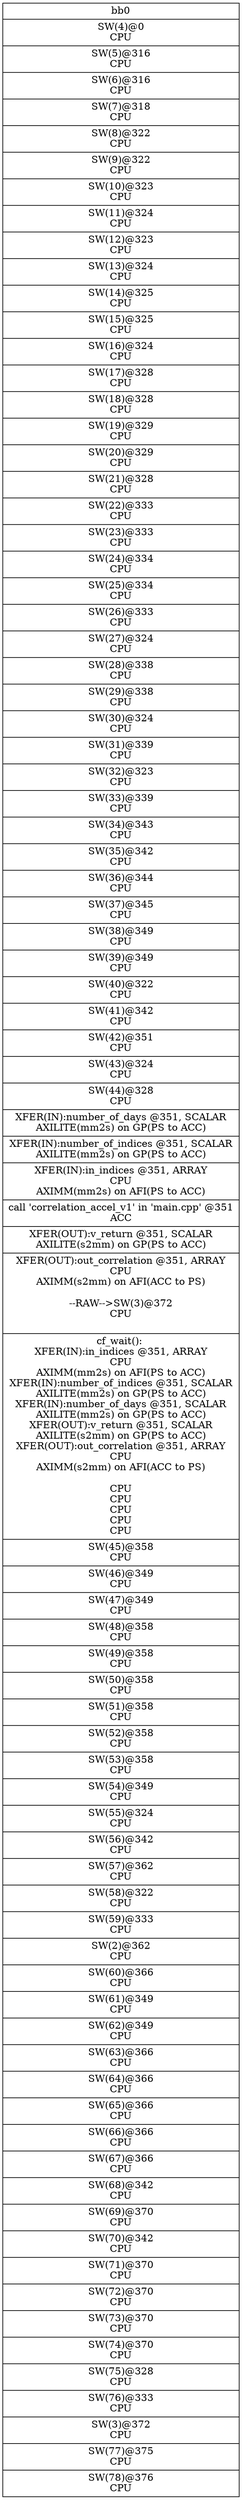 digraph CDFG {
node [shape=record];
bb0 [shape=record, label = "{bb0|<x0x2e4ef50>SW(4)@0\nCPU\n|<x0x2e4f090>SW(5)@316\nCPU\n|<x0x2e4f360>SW(6)@316\nCPU\n|<x0x2e4f5a0>SW(7)@318\nCPU\n|<x0x2e4f7b0>SW(8)@322\nCPU\n|<x0x2e4f9e0>SW(9)@322\nCPU\n|<x0x2e4fc10>SW(10)@323\nCPU\n|<x0x2e4b920>SW(11)@324\nCPU\n|<x0x2e4bb20>SW(12)@323\nCPU\n|<x0x2e4bd50>SW(13)@324\nCPU\n|<x0x2e4bf80>SW(14)@325\nCPU\n|<x0x2e4c1d0>SW(15)@325\nCPU\n|<x0x2e4c3e0>SW(16)@324\nCPU\n|<x0x2e4c620>SW(17)@328\nCPU\n|<x0x2e4c850>SW(18)@328\nCPU\n|<x0x2e4ca80>SW(19)@329\nCPU\n|<x0x2e4ccd0>SW(20)@329\nCPU\n|<x0x2e4cee0>SW(21)@328\nCPU\n|<x0x2e4d120>SW(22)@333\nCPU\n|<x0x2e4d350>SW(23)@333\nCPU\n|<x0x2e4d580>SW(24)@334\nCPU\n|<x0x2e4d7d0>SW(25)@334\nCPU\n|<x0x2e51260>SW(26)@333\nCPU\n|<x0x2e514a0>SW(27)@324\nCPU\n|<x0x2e516d0>SW(28)@338\nCPU\n|<x0x2e518e0>SW(29)@338\nCPU\n|<x0x2e51b00>SW(30)@324\nCPU\n|<x0x2e51d30>SW(31)@339\nCPU\n|<x0x2e51f40>SW(32)@323\nCPU\n|<x0x2e52170>SW(33)@339\nCPU\n|<x0x2e523a0>SW(34)@343\nCPU\n|<x0x2e525f0>SW(35)@342\nCPU\n|<x0x2e52840>SW(36)@344\nCPU\n|<x0x2e52ab0>SW(37)@345\nCPU\n|<x0x2e52d00>SW(38)@349\nCPU\n|<x0x2e52f20>SW(39)@349\nCPU\n|<x0x2e53300>SW(40)@322\nCPU\n|<x0x2e534c0>SW(41)@342\nCPU\n|<x0x2e53710>SW(42)@351\nCPU\n|<x0x2e53930>SW(43)@324\nCPU\n|<x0x2e53b60>SW(44)@328\nCPU\n|<x0x2e587b0>XFER(IN):number_of_days @351, SCALAR\nAXILITE(mm2s) on GP(PS to ACC)\n|<x0x2e58890>XFER(IN):number_of_indices @351, SCALAR\nAXILITE(mm2s) on GP(PS to ACC)\n|<x0x2e58970>XFER(IN):in_indices @351, ARRAY\nCPU\nAXIMM(mm2s) on AFI(PS to ACC)\n|<x0x2e481f0>call 'correlation_accel_v1' in 'main.cpp' @351\nACC\n|<x0x2e59720>XFER(OUT):v_return @351, SCALAR\nAXILITE(s2mm) on GP(PS to ACC)\n|<x0x2e59610>XFER(OUT):out_correlation @351, ARRAY\nCPU\nAXIMM(s2mm) on AFI(ACC to PS)\n\n--RAW--\>SW(3)@372\nCPU\n\n|<x0x2e4b670>cf_wait(): \nXFER(IN):in_indices @351, ARRAY\nCPU\nAXIMM(mm2s) on AFI(PS to ACC)\nXFER(IN):number_of_indices @351, SCALAR\nAXILITE(mm2s) on GP(PS to ACC)\nXFER(IN):number_of_days @351, SCALAR\nAXILITE(mm2s) on GP(PS to ACC)\nXFER(OUT):v_return @351, SCALAR\nAXILITE(s2mm) on GP(PS to ACC)\nXFER(OUT):out_correlation @351, ARRAY\nCPU\nAXIMM(s2mm) on AFI(ACC to PS)\n\nCPU\nCPU\nCPU\nCPU\nCPU\n|<x0x2e53db0>SW(45)@358\nCPU\n|<x0x2e53fd0>SW(46)@349\nCPU\n|<x0x2e54210>SW(47)@349\nCPU\n|<x0x2e54440>SW(48)@358\nCPU\n|<x0x2e54650>SW(49)@358\nCPU\n|<x0x2e54860>SW(50)@358\nCPU\n|<x0x2e54a70>SW(51)@358\nCPU\n|<x0x2e54c80>SW(52)@358\nCPU\n|<x0x2e54ee0>SW(53)@358\nCPU\n|<x0x2e55100>SW(54)@349\nCPU\n|<x0x2e55400>SW(55)@324\nCPU\n|<x0x2e55570>SW(56)@342\nCPU\n|<x0x2e557c0>SW(57)@362\nCPU\n|<x0x2e559e0>SW(58)@322\nCPU\n|<x0x2e55c10>SW(59)@333\nCPU\n|<x0x2e4b800>SW(2)@362\nCPU\n|<x0x2e55e60>SW(60)@366\nCPU\n|<x0x2e56080>SW(61)@349\nCPU\n|<x0x2e562c0>SW(62)@349\nCPU\n|<x0x2e564f0>SW(63)@366\nCPU\n|<x0x2e56700>SW(64)@366\nCPU\n|<x0x2e56910>SW(65)@366\nCPU\n|<x0x2e56b20>SW(66)@366\nCPU\n|<x0x2e56d30>SW(67)@366\nCPU\n|<x0x2e56f90>SW(68)@342\nCPU\n|<x0x2e571e0>SW(69)@370\nCPU\n|<x0x2e57400>SW(70)@342\nCPU\n|<x0x2e57640>SW(71)@370\nCPU\n|<x0x2e57850>SW(72)@370\nCPU\n|<x0x2e57a60>SW(73)@370\nCPU\n|<x0x2e57c70>SW(74)@370\nCPU\n|<x0x2e57eb0>SW(75)@328\nCPU\n|<x0x2e580e0>SW(76)@333\nCPU\n|<x0x2e4b6f0>SW(3)@372\nCPU\n|<x0x2e58330>SW(77)@375\nCPU\n|<x0x2e58540>SW(78)@376\nCPU\n}"];
}
